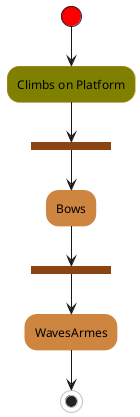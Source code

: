 @startuml

skinparam backgroudColor #AAFFFF
skinparam activity {
    StartColor red
    BarColor SaddleBrown
    EndColor Silver
    BackgroundColor Peru
    BackgroundColor<< Begin >> Olive
    BorderColor Peru
    FontName Impact
}

(*) --> "Climbs on Platform" << Begin >>
--> === S1 ===
--> Bows
--> === S2 ===
--> WavesArmes
--> (*)

@enduml

